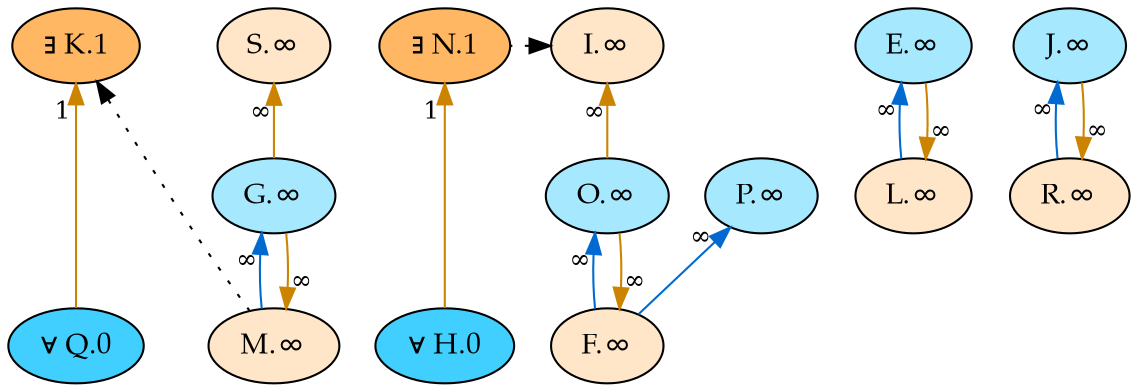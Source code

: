 digraph {
    rankdir="TB"
    node [style=filled fontname="Palatino" fontsize=14]
    node [fillcolor="#40cfff"]
    "Q" [label="∀ Q.0"]
    "H" [label="∀ H.0"]
    node [fillcolor="#a6e9ff"]
    "E" [label="E.∞"]
    "O" [label="O.∞"]
    "J" [label="J.∞"]
    "G" [label="G.∞"]
    "P" [label="P.∞"]
    node [fillcolor="#ffb763"]
    "N" [label="∃ N.1"]
    "K" [label="∃ K.1"]
    node [fillcolor="#ffe6c9"]
    "L" [label="L.∞"]
    "F" [label="F.∞"]
    "R" [label="R.∞"]
    "M" [label="M.∞"]
    "I" [label="I.∞"]
    "S" [label="S.∞"]
    edge[labeldistance=1.5 fontsize=12]
    edge [color="#006ad1" style="solid" dir="back" taillabel="∞"]
          "E" -> "L" 
          "O" -> "F" 
          "J" -> "R" 
          "G" -> "M" 
          "P" -> "F" 
    edge [color="#cc8400" style="solid" dir="back" taillabel="∞"]
          "L" -> "E" 
          "F" -> "O" 
          "R" -> "J" 
          "M" -> "G" 
          "I" -> "O" 
          "S" -> "G" 
    edge [color="#cc8400" style="solid" dir="back" taillabel="1"]
          "K" -> "Q" 
          "N" -> "H" 
    edge [color="black" style="dotted" dir="back" taillabel="" constraint=false]
          "I" -> "N" 
          "K" -> "M" 
    {rank = max "Q" "H"}
    {rank = min "N" "K"}
}
